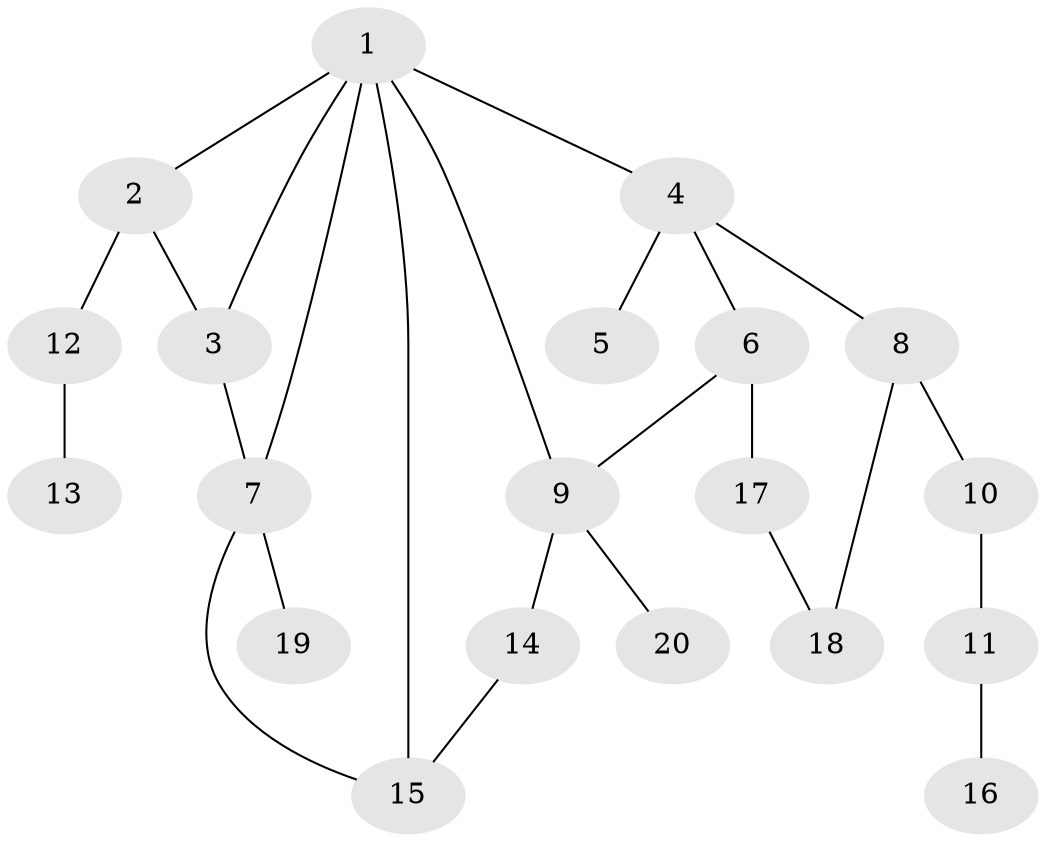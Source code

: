 // Generated by graph-tools (version 1.1) at 2025/46/02/15/25 05:46:28]
// undirected, 20 vertices, 25 edges
graph export_dot {
graph [start="1"]
  node [color=gray90,style=filled];
  1;
  2;
  3;
  4;
  5;
  6;
  7;
  8;
  9;
  10;
  11;
  12;
  13;
  14;
  15;
  16;
  17;
  18;
  19;
  20;
  1 -- 2;
  1 -- 4;
  1 -- 9;
  1 -- 15;
  1 -- 3;
  1 -- 7;
  2 -- 3;
  2 -- 12;
  3 -- 7;
  4 -- 5;
  4 -- 6;
  4 -- 8;
  6 -- 17;
  6 -- 9;
  7 -- 15;
  7 -- 19;
  8 -- 10;
  8 -- 18;
  9 -- 14;
  9 -- 20;
  10 -- 11;
  11 -- 16;
  12 -- 13;
  14 -- 15;
  17 -- 18;
}
